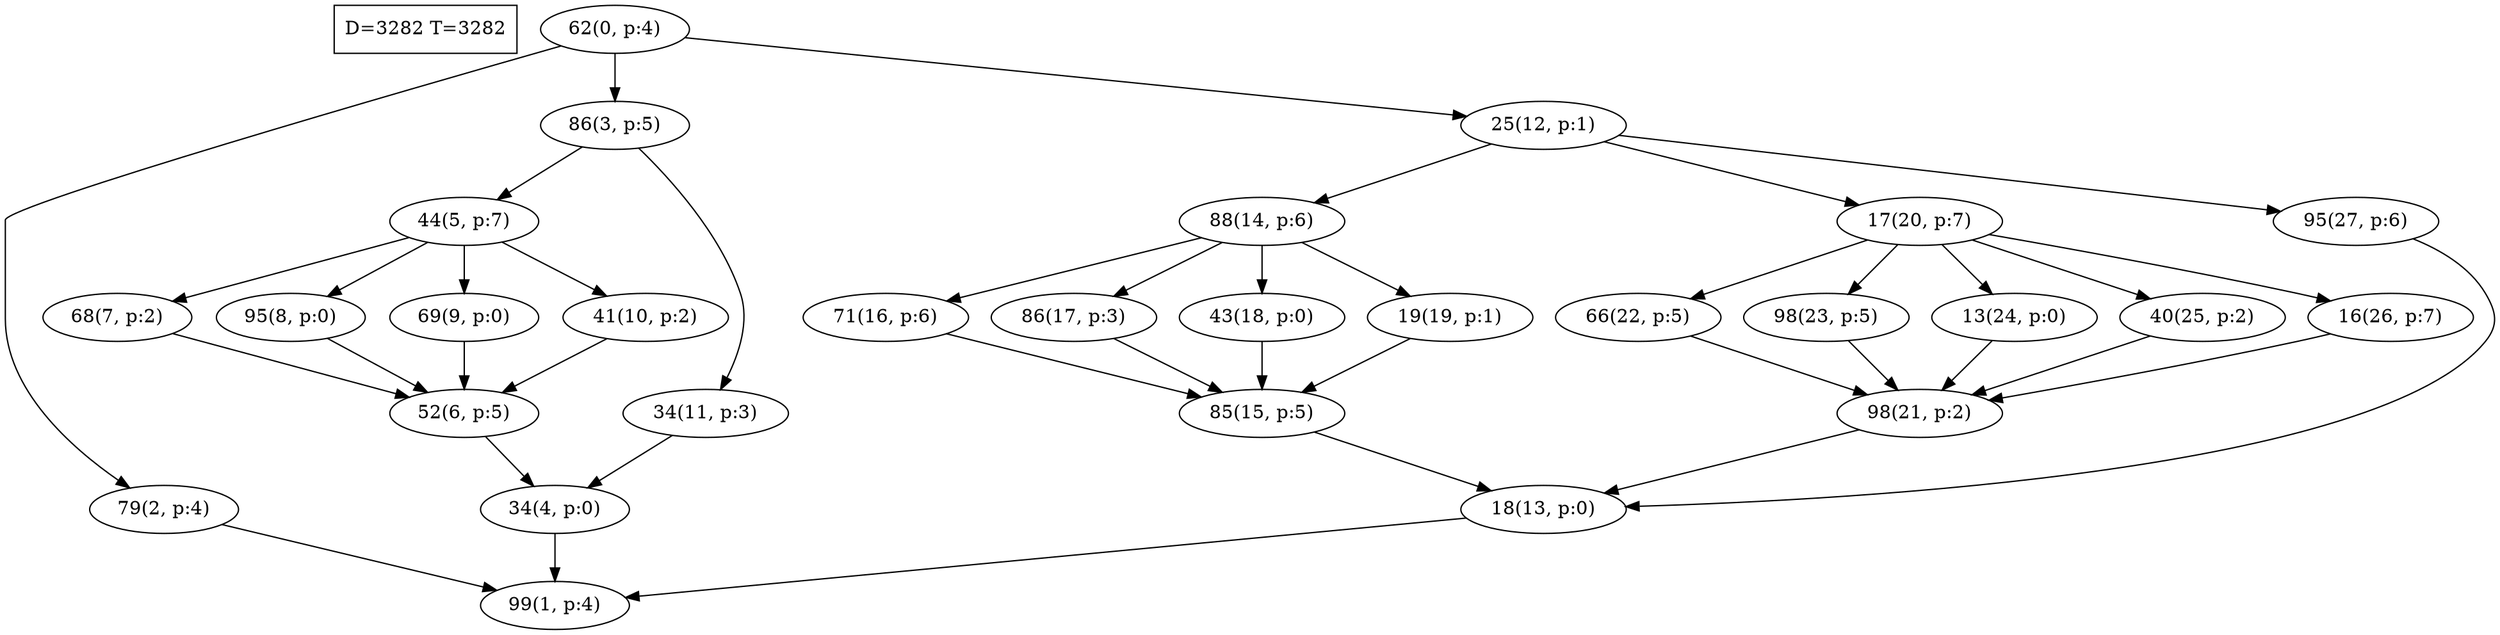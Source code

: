 digraph Task {
i [shape=box, label="D=3282 T=3282"]; 
0 [label="62(0, p:4)"];
1 [label="99(1, p:4)"];
2 [label="79(2, p:4)"];
3 [label="86(3, p:5)"];
4 [label="34(4, p:0)"];
5 [label="44(5, p:7)"];
6 [label="52(6, p:5)"];
7 [label="68(7, p:2)"];
8 [label="95(8, p:0)"];
9 [label="69(9, p:0)"];
10 [label="41(10, p:2)"];
11 [label="34(11, p:3)"];
12 [label="25(12, p:1)"];
13 [label="18(13, p:0)"];
14 [label="88(14, p:6)"];
15 [label="85(15, p:5)"];
16 [label="71(16, p:6)"];
17 [label="86(17, p:3)"];
18 [label="43(18, p:0)"];
19 [label="19(19, p:1)"];
20 [label="17(20, p:7)"];
21 [label="98(21, p:2)"];
22 [label="66(22, p:5)"];
23 [label="98(23, p:5)"];
24 [label="13(24, p:0)"];
25 [label="40(25, p:2)"];
26 [label="16(26, p:7)"];
27 [label="95(27, p:6)"];
0 -> 2;
0 -> 3;
0 -> 12;
2 -> 1;
3 -> 5;
3 -> 11;
4 -> 1;
5 -> 7;
5 -> 8;
5 -> 9;
5 -> 10;
6 -> 4;
7 -> 6;
8 -> 6;
9 -> 6;
10 -> 6;
11 -> 4;
12 -> 14;
12 -> 20;
12 -> 27;
13 -> 1;
14 -> 16;
14 -> 17;
14 -> 18;
14 -> 19;
15 -> 13;
16 -> 15;
17 -> 15;
18 -> 15;
19 -> 15;
20 -> 22;
20 -> 23;
20 -> 24;
20 -> 25;
20 -> 26;
21 -> 13;
22 -> 21;
23 -> 21;
24 -> 21;
25 -> 21;
26 -> 21;
27 -> 13;
}